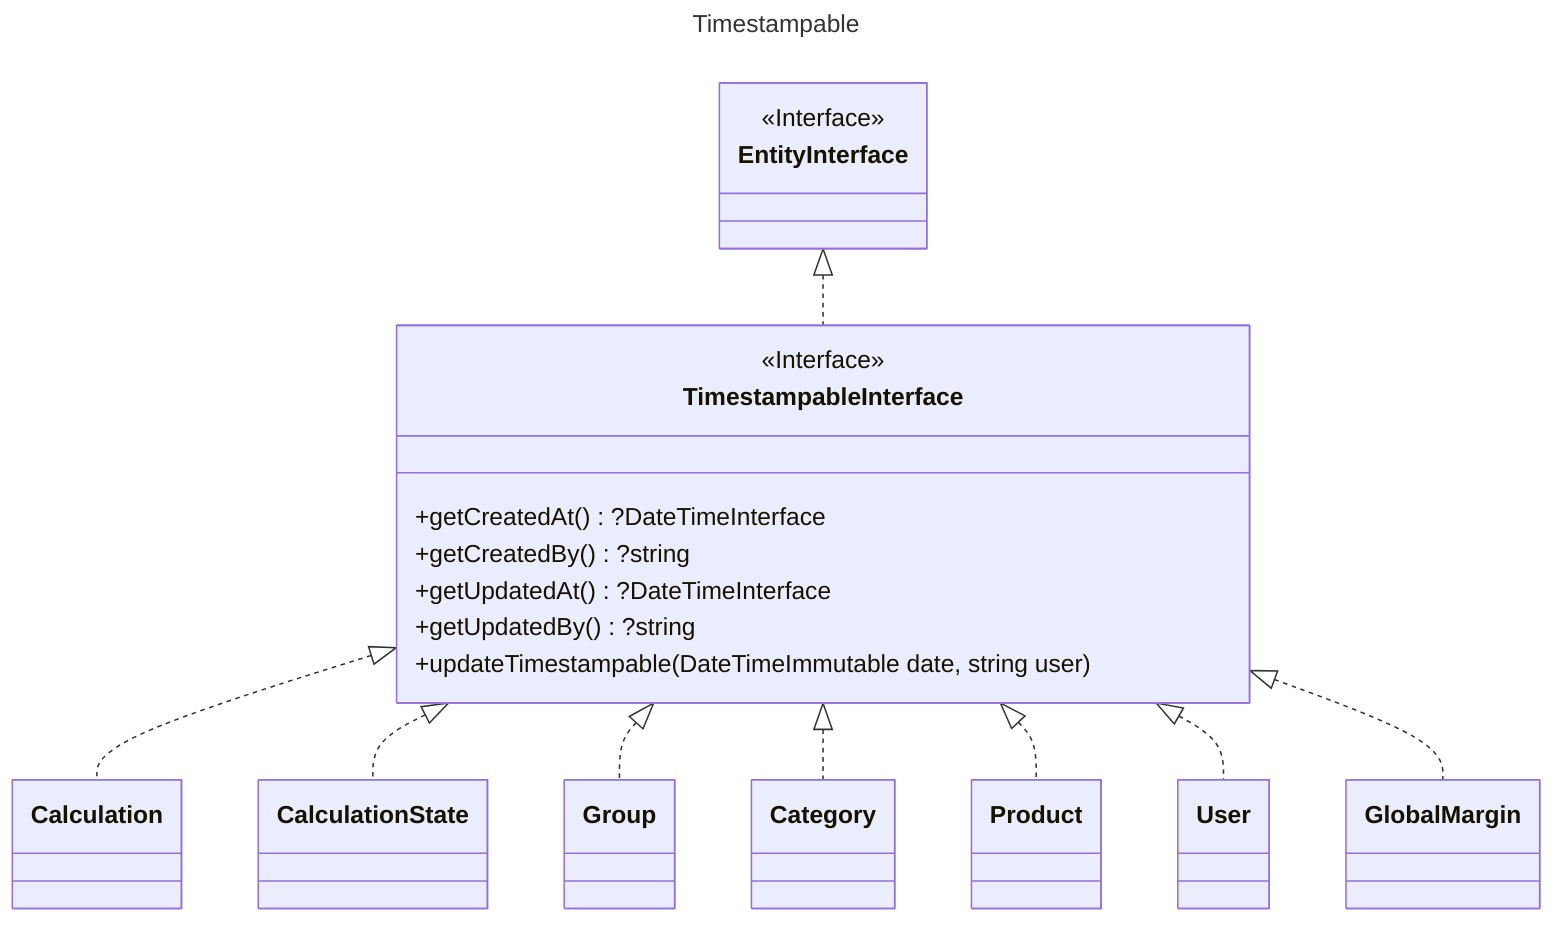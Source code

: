 ---
title: Timestampable
---

classDiagram
    direction TB

    class EntityInterface {
        <<Interface>>
    }

    class TimestampableInterface {
        <<Interface>>
        +getCreatedAt() ?DateTimeInterface
        +getCreatedBy() ?string
        +getUpdatedAt() ?DateTimeInterface
        +getUpdatedBy() ?string
        +updateTimestampable(DateTimeImmutable date, string user)
    }

    class Calculation {
    }
    class CalculationState {
    }
    class Category {
    }
    class Group {
    }
    class Product {
    }
    class User {
    }
    class GlobalMargin {
    }

    EntityInterface <|.. TimestampableInterface
    TimestampableInterface <|.. Calculation
    TimestampableInterface <|.. CalculationState
    TimestampableInterface <|.. Group
    TimestampableInterface <|.. Category
    TimestampableInterface <|.. Product
    TimestampableInterface <|.. User
    TimestampableInterface <|.. GlobalMargin

    click EntityInterface call nodeCallback()
    click Calculation call nodeCallback()
    click CalculationState call nodeCallback()
    click Group call nodeCallback()
    click Category call nodeCallback()
    click Product call nodeCallback()
    click User call nodeCallback()
